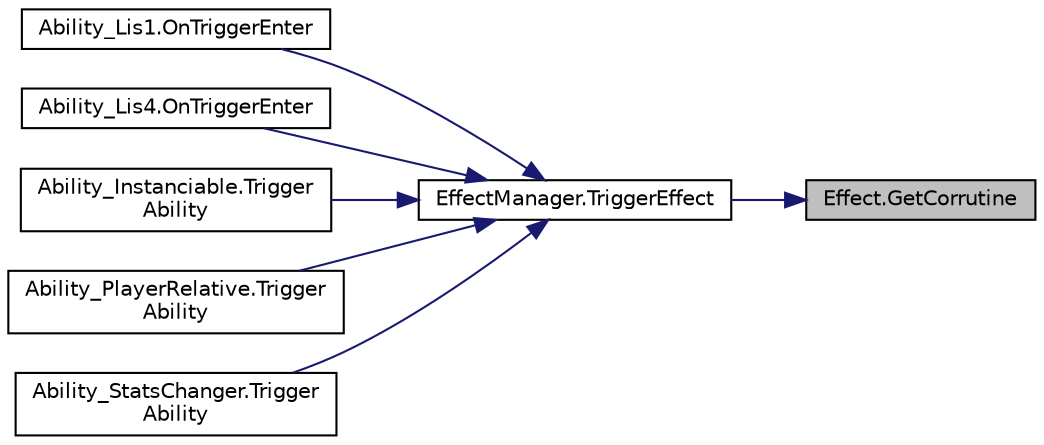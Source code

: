 digraph "Effect.GetCorrutine"
{
 // INTERACTIVE_SVG=YES
 // LATEX_PDF_SIZE
  bgcolor="transparent";
  edge [fontname="Helvetica",fontsize="10",labelfontname="Helvetica",labelfontsize="10"];
  node [fontname="Helvetica",fontsize="10",shape=record];
  rankdir="RL";
  Node1 [label="Effect.GetCorrutine",height=0.2,width=0.4,color="black", fillcolor="grey75", style="filled", fontcolor="black",tooltip=" "];
  Node1 -> Node2 [dir="back",color="midnightblue",fontsize="10",style="solid",fontname="Helvetica"];
  Node2 [label="EffectManager.TriggerEffect",height=0.2,width=0.4,color="black",URL="$class_effect_manager.html#a921aed9a2553637cdd387d3075150709",tooltip="Starts an Effect to the entity who has this EffectManager."];
  Node2 -> Node3 [dir="back",color="midnightblue",fontsize="10",style="solid",fontname="Helvetica"];
  Node3 [label="Ability_Lis1.OnTriggerEnter",height=0.2,width=0.4,color="black",URL="$class_ability___lis1.html#afd1d7924ca79144a0e19a84705b7590e",tooltip=" "];
  Node2 -> Node4 [dir="back",color="midnightblue",fontsize="10",style="solid",fontname="Helvetica"];
  Node4 [label="Ability_Lis4.OnTriggerEnter",height=0.2,width=0.4,color="black",URL="$class_ability___lis4.html#a4497c50ddbd3f508448a76a1eafdd203",tooltip=" "];
  Node2 -> Node5 [dir="back",color="midnightblue",fontsize="10",style="solid",fontname="Helvetica"];
  Node5 [label="Ability_Instanciable.Trigger\lAbility",height=0.2,width=0.4,color="black",URL="$class_ability___instanciable.html#a2874cb997047ff431148d036aa06e163",tooltip=" "];
  Node2 -> Node6 [dir="back",color="midnightblue",fontsize="10",style="solid",fontname="Helvetica"];
  Node6 [label="Ability_PlayerRelative.Trigger\lAbility",height=0.2,width=0.4,color="black",URL="$class_ability___player_relative.html#a147af83cdc2b932f749d96e9974260fa",tooltip=" "];
  Node2 -> Node7 [dir="back",color="midnightblue",fontsize="10",style="solid",fontname="Helvetica"];
  Node7 [label="Ability_StatsChanger.Trigger\lAbility",height=0.2,width=0.4,color="black",URL="$class_ability___stats_changer.html#a9b5d2b57c9e1369ec89ff50b9818d1b6",tooltip=" "];
}

